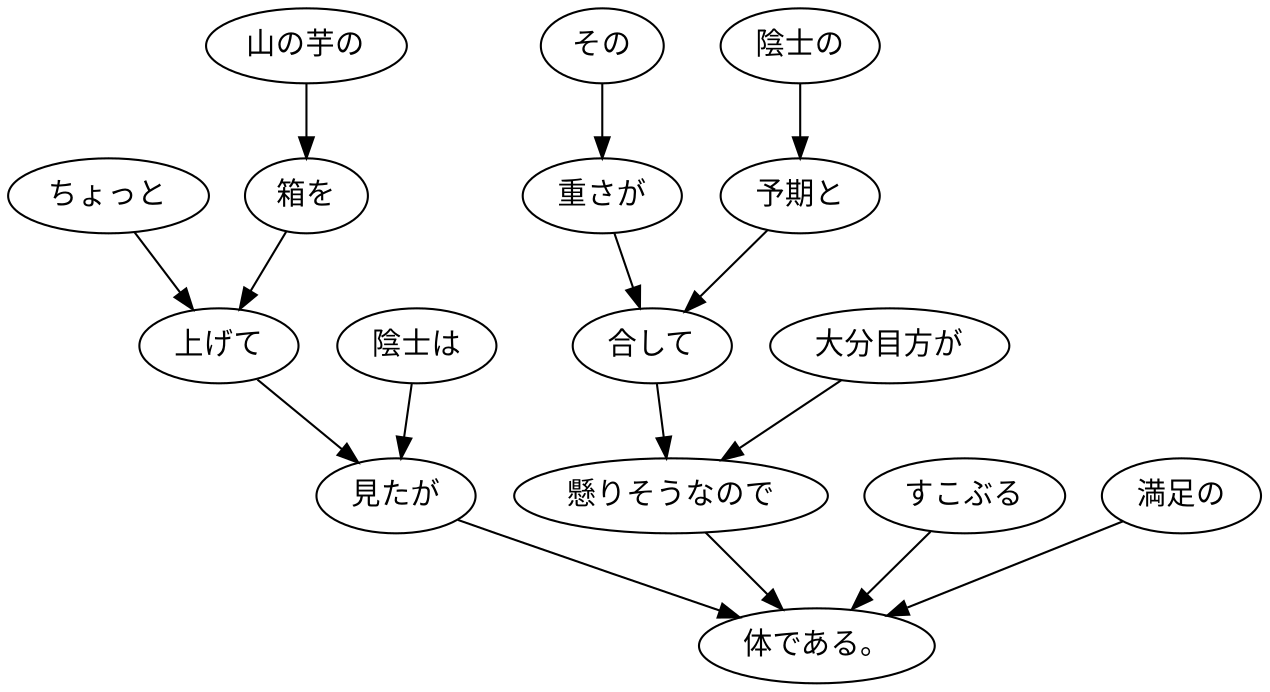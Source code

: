 digraph graph2839 {
	node0 [label="陰士は"];
	node1 [label="ちょっと"];
	node2 [label="山の芋の"];
	node3 [label="箱を"];
	node4 [label="上げて"];
	node5 [label="見たが"];
	node6 [label="その"];
	node7 [label="重さが"];
	node8 [label="陰士の"];
	node9 [label="予期と"];
	node10 [label="合して"];
	node11 [label="大分目方が"];
	node12 [label="懸りそうなので"];
	node13 [label="すこぶる"];
	node14 [label="満足の"];
	node15 [label="体である。"];
	node0 -> node5;
	node1 -> node4;
	node2 -> node3;
	node3 -> node4;
	node4 -> node5;
	node5 -> node15;
	node6 -> node7;
	node7 -> node10;
	node8 -> node9;
	node9 -> node10;
	node10 -> node12;
	node11 -> node12;
	node12 -> node15;
	node13 -> node15;
	node14 -> node15;
}
